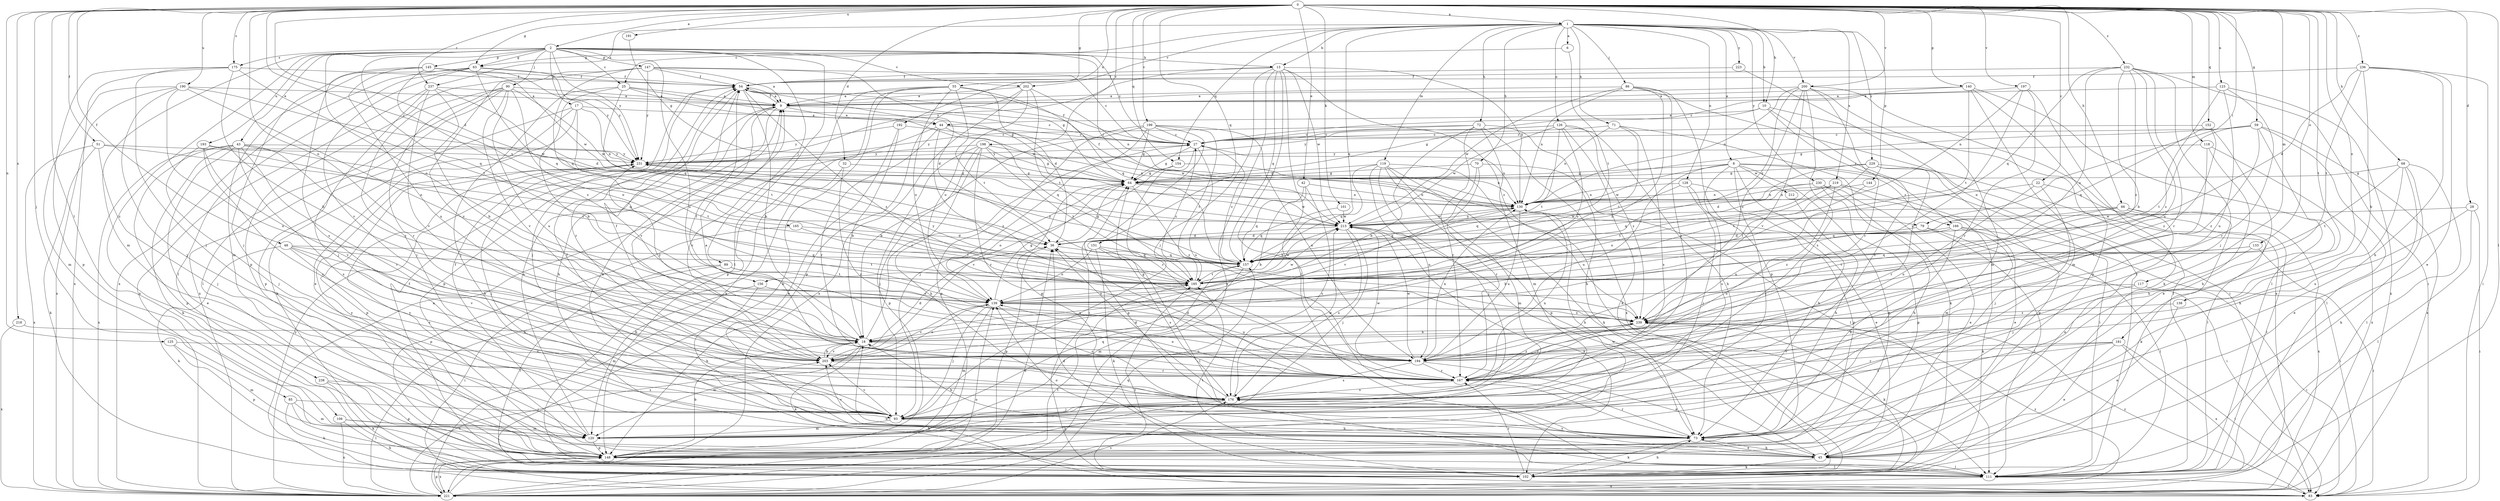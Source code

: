 strict digraph  {
0;
1;
2;
6;
8;
9;
10;
13;
17;
18;
22;
25;
27;
28;
32;
36;
42;
43;
44;
45;
48;
51;
54;
55;
59;
63;
64;
66;
68;
70;
71;
72;
73;
79;
83;
85;
86;
89;
90;
93;
101;
102;
106;
111;
117;
118;
119;
120;
123;
125;
126;
128;
130;
133;
138;
139;
140;
144;
145;
147;
148;
151;
152;
154;
156;
157;
165;
166;
167;
175;
176;
181;
185;
190;
191;
192;
193;
194;
197;
198;
199;
200;
202;
203;
212;
213;
218;
219;
221;
223;
229;
230;
231;
232;
236;
237;
238;
239;
0 -> 1  [label=a];
0 -> 2  [label=a];
0 -> 10  [label=b];
0 -> 22  [label=c];
0 -> 28  [label=d];
0 -> 32  [label=d];
0 -> 36  [label=d];
0 -> 42  [label=e];
0 -> 48  [label=f];
0 -> 51  [label=f];
0 -> 55  [label=g];
0 -> 59  [label=g];
0 -> 63  [label=g];
0 -> 66  [label=h];
0 -> 68  [label=h];
0 -> 79  [label=i];
0 -> 85  [label=j];
0 -> 101  [label=k];
0 -> 106  [label=l];
0 -> 111  [label=l];
0 -> 117  [label=m];
0 -> 118  [label=m];
0 -> 123  [label=n];
0 -> 125  [label=n];
0 -> 133  [label=o];
0 -> 138  [label=o];
0 -> 139  [label=o];
0 -> 140  [label=p];
0 -> 151  [label=q];
0 -> 152  [label=q];
0 -> 154  [label=q];
0 -> 165  [label=r];
0 -> 175  [label=s];
0 -> 181  [label=t];
0 -> 190  [label=u];
0 -> 191  [label=u];
0 -> 192  [label=u];
0 -> 197  [label=v];
0 -> 198  [label=v];
0 -> 199  [label=v];
0 -> 200  [label=v];
0 -> 218  [label=x];
0 -> 232  [label=z];
0 -> 236  [label=z];
0 -> 237  [label=z];
1 -> 6  [label=a];
1 -> 8  [label=a];
1 -> 10  [label=b];
1 -> 13  [label=b];
1 -> 25  [label=c];
1 -> 70  [label=h];
1 -> 71  [label=h];
1 -> 72  [label=h];
1 -> 86  [label=j];
1 -> 119  [label=m];
1 -> 126  [label=n];
1 -> 128  [label=n];
1 -> 144  [label=p];
1 -> 154  [label=q];
1 -> 156  [label=q];
1 -> 200  [label=v];
1 -> 202  [label=v];
1 -> 219  [label=x];
1 -> 223  [label=y];
1 -> 229  [label=y];
1 -> 230  [label=y];
1 -> 237  [label=z];
2 -> 13  [label=b];
2 -> 17  [label=b];
2 -> 25  [label=c];
2 -> 27  [label=c];
2 -> 43  [label=e];
2 -> 63  [label=g];
2 -> 79  [label=i];
2 -> 89  [label=j];
2 -> 90  [label=j];
2 -> 111  [label=l];
2 -> 120  [label=m];
2 -> 139  [label=o];
2 -> 145  [label=p];
2 -> 147  [label=p];
2 -> 156  [label=q];
2 -> 175  [label=s];
2 -> 193  [label=u];
2 -> 194  [label=u];
2 -> 202  [label=v];
2 -> 231  [label=y];
2 -> 238  [label=z];
6 -> 63  [label=g];
6 -> 185  [label=t];
8 -> 64  [label=g];
8 -> 73  [label=h];
8 -> 93  [label=j];
8 -> 111  [label=l];
8 -> 148  [label=p];
8 -> 166  [label=r];
8 -> 176  [label=s];
8 -> 194  [label=u];
8 -> 212  [label=w];
8 -> 213  [label=w];
9 -> 27  [label=c];
9 -> 44  [label=e];
9 -> 54  [label=f];
9 -> 73  [label=h];
9 -> 148  [label=p];
9 -> 203  [label=v];
10 -> 44  [label=e];
10 -> 64  [label=g];
10 -> 111  [label=l];
10 -> 166  [label=r];
10 -> 176  [label=s];
13 -> 54  [label=f];
13 -> 73  [label=h];
13 -> 93  [label=j];
13 -> 111  [label=l];
13 -> 130  [label=n];
13 -> 157  [label=q];
13 -> 213  [label=w];
13 -> 221  [label=x];
13 -> 231  [label=y];
13 -> 239  [label=z];
17 -> 44  [label=e];
17 -> 45  [label=e];
17 -> 102  [label=k];
17 -> 130  [label=n];
17 -> 148  [label=p];
17 -> 185  [label=t];
18 -> 27  [label=c];
18 -> 54  [label=f];
18 -> 102  [label=k];
18 -> 120  [label=m];
18 -> 194  [label=u];
18 -> 203  [label=v];
18 -> 231  [label=y];
22 -> 93  [label=j];
22 -> 111  [label=l];
22 -> 130  [label=n];
22 -> 194  [label=u];
25 -> 9  [label=a];
25 -> 18  [label=b];
25 -> 64  [label=g];
25 -> 93  [label=j];
25 -> 157  [label=q];
25 -> 213  [label=w];
27 -> 54  [label=f];
27 -> 64  [label=g];
27 -> 130  [label=n];
27 -> 167  [label=r];
27 -> 194  [label=u];
27 -> 231  [label=y];
28 -> 83  [label=i];
28 -> 111  [label=l];
28 -> 194  [label=u];
28 -> 213  [label=w];
32 -> 64  [label=g];
32 -> 167  [label=r];
32 -> 221  [label=x];
36 -> 64  [label=g];
36 -> 148  [label=p];
36 -> 157  [label=q];
42 -> 18  [label=b];
42 -> 130  [label=n];
42 -> 157  [label=q];
42 -> 176  [label=s];
43 -> 45  [label=e];
43 -> 102  [label=k];
43 -> 148  [label=p];
43 -> 167  [label=r];
43 -> 176  [label=s];
43 -> 185  [label=t];
43 -> 221  [label=x];
43 -> 231  [label=y];
43 -> 239  [label=z];
44 -> 27  [label=c];
44 -> 157  [label=q];
44 -> 167  [label=r];
44 -> 203  [label=v];
44 -> 213  [label=w];
44 -> 239  [label=z];
45 -> 73  [label=h];
45 -> 102  [label=k];
45 -> 111  [label=l];
45 -> 139  [label=o];
45 -> 176  [label=s];
45 -> 213  [label=w];
45 -> 231  [label=y];
48 -> 18  [label=b];
48 -> 102  [label=k];
48 -> 157  [label=q];
48 -> 176  [label=s];
48 -> 185  [label=t];
48 -> 203  [label=v];
51 -> 93  [label=j];
51 -> 102  [label=k];
51 -> 157  [label=q];
51 -> 221  [label=x];
51 -> 231  [label=y];
54 -> 9  [label=a];
54 -> 18  [label=b];
54 -> 36  [label=d];
54 -> 93  [label=j];
54 -> 167  [label=r];
54 -> 239  [label=z];
55 -> 9  [label=a];
55 -> 36  [label=d];
55 -> 102  [label=k];
55 -> 139  [label=o];
55 -> 148  [label=p];
55 -> 157  [label=q];
55 -> 185  [label=t];
55 -> 221  [label=x];
59 -> 27  [label=c];
59 -> 45  [label=e];
59 -> 64  [label=g];
59 -> 111  [label=l];
59 -> 185  [label=t];
59 -> 221  [label=x];
59 -> 239  [label=z];
63 -> 54  [label=f];
63 -> 111  [label=l];
63 -> 120  [label=m];
63 -> 157  [label=q];
63 -> 203  [label=v];
63 -> 221  [label=x];
63 -> 231  [label=y];
64 -> 130  [label=n];
64 -> 139  [label=o];
64 -> 213  [label=w];
64 -> 239  [label=z];
66 -> 45  [label=e];
66 -> 102  [label=k];
66 -> 157  [label=q];
66 -> 213  [label=w];
66 -> 221  [label=x];
66 -> 239  [label=z];
68 -> 45  [label=e];
68 -> 64  [label=g];
68 -> 73  [label=h];
68 -> 102  [label=k];
68 -> 111  [label=l];
68 -> 185  [label=t];
70 -> 64  [label=g];
70 -> 111  [label=l];
70 -> 167  [label=r];
70 -> 203  [label=v];
71 -> 27  [label=c];
71 -> 102  [label=k];
71 -> 130  [label=n];
71 -> 176  [label=s];
71 -> 185  [label=t];
72 -> 18  [label=b];
72 -> 27  [label=c];
72 -> 73  [label=h];
72 -> 120  [label=m];
72 -> 167  [label=r];
72 -> 221  [label=x];
72 -> 231  [label=y];
73 -> 9  [label=a];
73 -> 18  [label=b];
73 -> 45  [label=e];
73 -> 64  [label=g];
73 -> 102  [label=k];
73 -> 167  [label=r];
73 -> 203  [label=v];
79 -> 36  [label=d];
79 -> 83  [label=i];
79 -> 111  [label=l];
83 -> 18  [label=b];
83 -> 185  [label=t];
83 -> 231  [label=y];
83 -> 239  [label=z];
85 -> 93  [label=j];
85 -> 102  [label=k];
85 -> 111  [label=l];
85 -> 120  [label=m];
86 -> 9  [label=a];
86 -> 18  [label=b];
86 -> 83  [label=i];
86 -> 130  [label=n];
86 -> 148  [label=p];
86 -> 167  [label=r];
86 -> 213  [label=w];
89 -> 83  [label=i];
89 -> 111  [label=l];
89 -> 185  [label=t];
89 -> 194  [label=u];
90 -> 9  [label=a];
90 -> 93  [label=j];
90 -> 111  [label=l];
90 -> 139  [label=o];
90 -> 167  [label=r];
90 -> 194  [label=u];
90 -> 203  [label=v];
90 -> 213  [label=w];
90 -> 221  [label=x];
93 -> 54  [label=f];
93 -> 73  [label=h];
93 -> 120  [label=m];
93 -> 157  [label=q];
93 -> 203  [label=v];
101 -> 157  [label=q];
101 -> 213  [label=w];
102 -> 36  [label=d];
102 -> 73  [label=h];
102 -> 167  [label=r];
106 -> 73  [label=h];
106 -> 102  [label=k];
106 -> 120  [label=m];
106 -> 221  [label=x];
111 -> 54  [label=f];
111 -> 83  [label=i];
111 -> 185  [label=t];
111 -> 221  [label=x];
117 -> 83  [label=i];
117 -> 139  [label=o];
117 -> 167  [label=r];
118 -> 73  [label=h];
118 -> 203  [label=v];
118 -> 221  [label=x];
118 -> 231  [label=y];
119 -> 64  [label=g];
119 -> 93  [label=j];
119 -> 102  [label=k];
119 -> 111  [label=l];
119 -> 120  [label=m];
119 -> 148  [label=p];
119 -> 157  [label=q];
119 -> 194  [label=u];
120 -> 9  [label=a];
120 -> 54  [label=f];
120 -> 148  [label=p];
123 -> 9  [label=a];
123 -> 167  [label=r];
123 -> 194  [label=u];
123 -> 221  [label=x];
123 -> 239  [label=z];
125 -> 120  [label=m];
125 -> 148  [label=p];
125 -> 203  [label=v];
126 -> 27  [label=c];
126 -> 73  [label=h];
126 -> 102  [label=k];
126 -> 139  [label=o];
126 -> 185  [label=t];
126 -> 213  [label=w];
126 -> 231  [label=y];
126 -> 239  [label=z];
128 -> 45  [label=e];
128 -> 93  [label=j];
128 -> 130  [label=n];
128 -> 148  [label=p];
128 -> 157  [label=q];
130 -> 54  [label=f];
130 -> 73  [label=h];
130 -> 157  [label=q];
130 -> 194  [label=u];
130 -> 213  [label=w];
133 -> 83  [label=i];
133 -> 93  [label=j];
133 -> 157  [label=q];
133 -> 185  [label=t];
138 -> 45  [label=e];
138 -> 239  [label=z];
139 -> 64  [label=g];
139 -> 93  [label=j];
139 -> 120  [label=m];
139 -> 176  [label=s];
139 -> 194  [label=u];
139 -> 203  [label=v];
139 -> 213  [label=w];
139 -> 239  [label=z];
140 -> 9  [label=a];
140 -> 27  [label=c];
140 -> 111  [label=l];
140 -> 120  [label=m];
140 -> 148  [label=p];
140 -> 185  [label=t];
144 -> 130  [label=n];
144 -> 185  [label=t];
145 -> 54  [label=f];
145 -> 93  [label=j];
145 -> 176  [label=s];
145 -> 194  [label=u];
145 -> 213  [label=w];
145 -> 231  [label=y];
145 -> 239  [label=z];
147 -> 9  [label=a];
147 -> 27  [label=c];
147 -> 54  [label=f];
147 -> 64  [label=g];
147 -> 148  [label=p];
147 -> 157  [label=q];
147 -> 203  [label=v];
147 -> 231  [label=y];
148 -> 18  [label=b];
148 -> 111  [label=l];
148 -> 221  [label=x];
148 -> 231  [label=y];
151 -> 102  [label=k];
151 -> 111  [label=l];
151 -> 139  [label=o];
151 -> 157  [label=q];
151 -> 176  [label=s];
152 -> 27  [label=c];
152 -> 73  [label=h];
152 -> 157  [label=q];
152 -> 239  [label=z];
154 -> 64  [label=g];
154 -> 130  [label=n];
154 -> 203  [label=v];
156 -> 73  [label=h];
156 -> 120  [label=m];
156 -> 139  [label=o];
157 -> 27  [label=c];
157 -> 120  [label=m];
157 -> 185  [label=t];
157 -> 231  [label=y];
165 -> 36  [label=d];
165 -> 148  [label=p];
165 -> 185  [label=t];
166 -> 18  [label=b];
166 -> 36  [label=d];
166 -> 73  [label=h];
166 -> 83  [label=i];
166 -> 102  [label=k];
166 -> 111  [label=l];
167 -> 9  [label=a];
167 -> 36  [label=d];
167 -> 139  [label=o];
167 -> 176  [label=s];
167 -> 213  [label=w];
167 -> 239  [label=z];
175 -> 18  [label=b];
175 -> 54  [label=f];
175 -> 93  [label=j];
175 -> 148  [label=p];
175 -> 185  [label=t];
175 -> 221  [label=x];
176 -> 36  [label=d];
176 -> 64  [label=g];
176 -> 93  [label=j];
176 -> 130  [label=n];
176 -> 148  [label=p];
176 -> 213  [label=w];
181 -> 45  [label=e];
181 -> 83  [label=i];
181 -> 167  [label=r];
181 -> 176  [label=s];
181 -> 203  [label=v];
181 -> 221  [label=x];
185 -> 27  [label=c];
185 -> 139  [label=o];
185 -> 213  [label=w];
185 -> 231  [label=y];
190 -> 9  [label=a];
190 -> 93  [label=j];
190 -> 120  [label=m];
190 -> 139  [label=o];
190 -> 194  [label=u];
190 -> 213  [label=w];
190 -> 221  [label=x];
191 -> 64  [label=g];
192 -> 18  [label=b];
192 -> 27  [label=c];
192 -> 45  [label=e];
192 -> 231  [label=y];
193 -> 93  [label=j];
193 -> 176  [label=s];
193 -> 185  [label=t];
193 -> 203  [label=v];
193 -> 231  [label=y];
194 -> 45  [label=e];
194 -> 64  [label=g];
194 -> 130  [label=n];
194 -> 167  [label=r];
194 -> 176  [label=s];
194 -> 213  [label=w];
197 -> 9  [label=a];
197 -> 102  [label=k];
197 -> 130  [label=n];
197 -> 167  [label=r];
197 -> 194  [label=u];
198 -> 64  [label=g];
198 -> 73  [label=h];
198 -> 93  [label=j];
198 -> 130  [label=n];
198 -> 148  [label=p];
198 -> 167  [label=r];
198 -> 185  [label=t];
198 -> 231  [label=y];
199 -> 18  [label=b];
199 -> 27  [label=c];
199 -> 64  [label=g];
199 -> 83  [label=i];
199 -> 93  [label=j];
199 -> 148  [label=p];
199 -> 185  [label=t];
199 -> 194  [label=u];
200 -> 9  [label=a];
200 -> 120  [label=m];
200 -> 130  [label=n];
200 -> 157  [label=q];
200 -> 167  [label=r];
200 -> 176  [label=s];
200 -> 203  [label=v];
200 -> 221  [label=x];
200 -> 239  [label=z];
202 -> 9  [label=a];
202 -> 130  [label=n];
202 -> 139  [label=o];
202 -> 148  [label=p];
202 -> 185  [label=t];
202 -> 221  [label=x];
203 -> 18  [label=b];
203 -> 36  [label=d];
203 -> 54  [label=f];
203 -> 139  [label=o];
203 -> 167  [label=r];
212 -> 73  [label=h];
213 -> 36  [label=d];
213 -> 93  [label=j];
213 -> 102  [label=k];
213 -> 130  [label=n];
213 -> 176  [label=s];
218 -> 18  [label=b];
218 -> 221  [label=x];
219 -> 45  [label=e];
219 -> 120  [label=m];
219 -> 130  [label=n];
219 -> 139  [label=o];
219 -> 185  [label=t];
219 -> 194  [label=u];
221 -> 9  [label=a];
221 -> 36  [label=d];
221 -> 139  [label=o];
221 -> 148  [label=p];
221 -> 157  [label=q];
221 -> 176  [label=s];
221 -> 185  [label=t];
221 -> 203  [label=v];
221 -> 239  [label=z];
223 -> 54  [label=f];
223 -> 111  [label=l];
229 -> 36  [label=d];
229 -> 64  [label=g];
229 -> 111  [label=l];
229 -> 148  [label=p];
229 -> 167  [label=r];
229 -> 185  [label=t];
230 -> 45  [label=e];
230 -> 73  [label=h];
230 -> 130  [label=n];
230 -> 148  [label=p];
230 -> 157  [label=q];
231 -> 64  [label=g];
231 -> 93  [label=j];
231 -> 148  [label=p];
232 -> 18  [label=b];
232 -> 54  [label=f];
232 -> 83  [label=i];
232 -> 93  [label=j];
232 -> 139  [label=o];
232 -> 157  [label=q];
232 -> 167  [label=r];
232 -> 194  [label=u];
232 -> 239  [label=z];
236 -> 18  [label=b];
236 -> 36  [label=d];
236 -> 45  [label=e];
236 -> 54  [label=f];
236 -> 73  [label=h];
236 -> 83  [label=i];
236 -> 185  [label=t];
237 -> 9  [label=a];
237 -> 18  [label=b];
237 -> 36  [label=d];
237 -> 93  [label=j];
237 -> 203  [label=v];
237 -> 221  [label=x];
238 -> 102  [label=k];
238 -> 148  [label=p];
238 -> 176  [label=s];
239 -> 18  [label=b];
239 -> 102  [label=k];
239 -> 167  [label=r];
}
